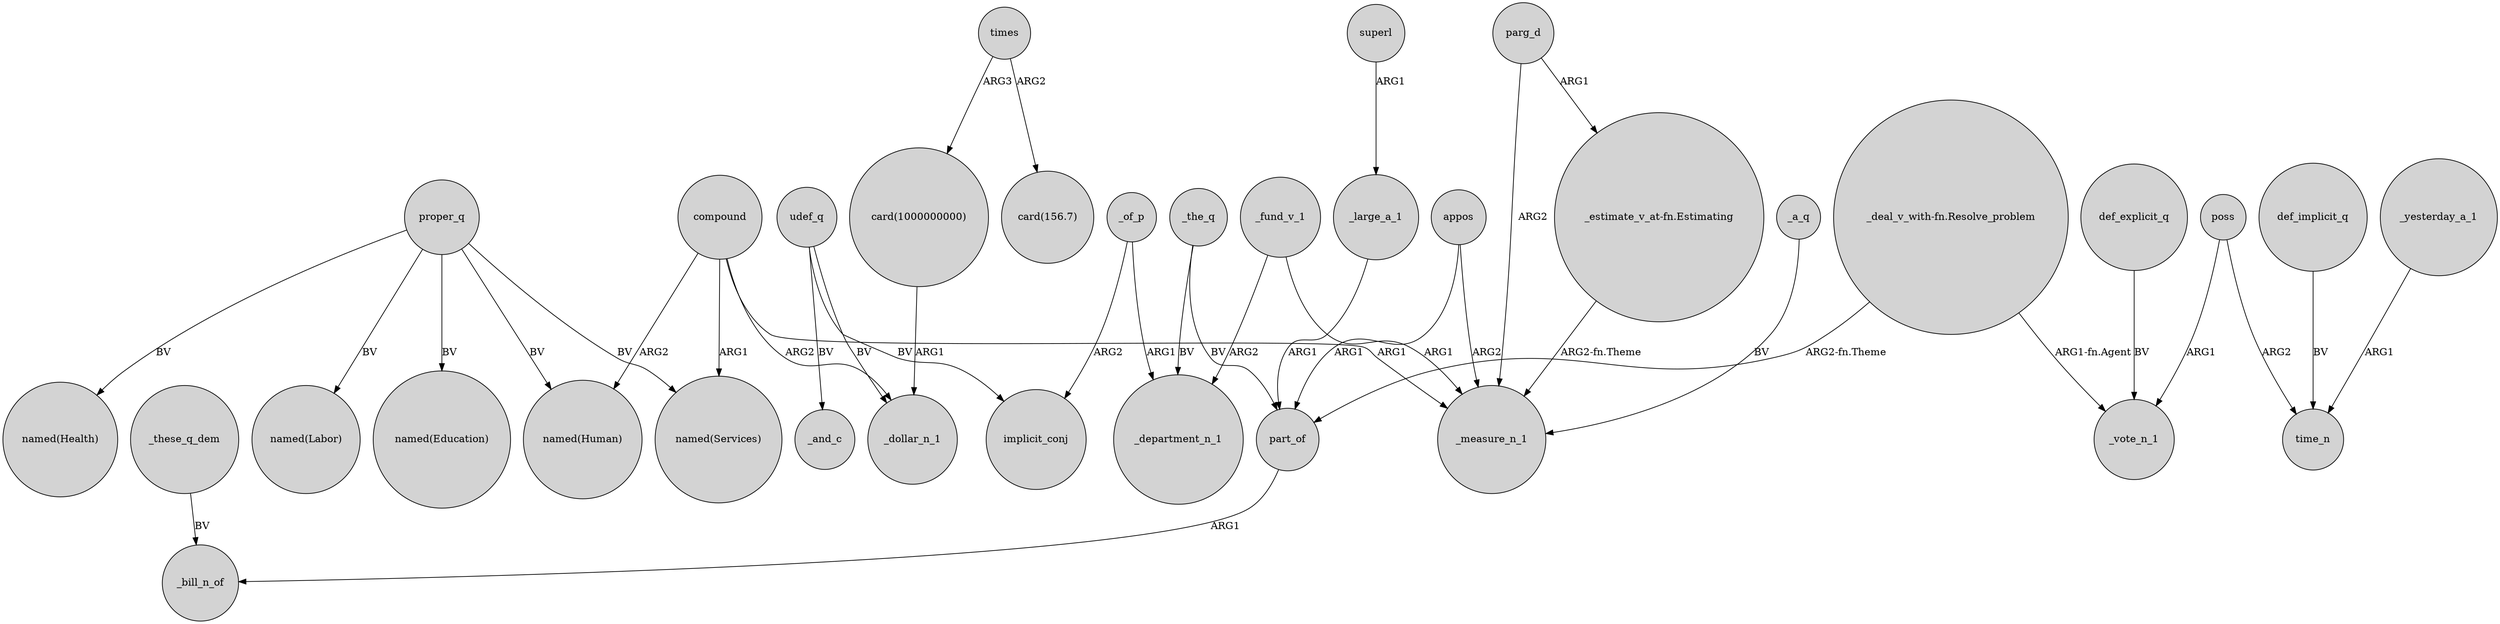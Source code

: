 digraph {
	node [shape=circle style=filled]
	superl -> _large_a_1 [label=ARG1]
	compound -> "named(Human)" [label=ARG2]
	times -> "card(156.7)" [label=ARG2]
	_yesterday_a_1 -> time_n [label=ARG1]
	"_estimate_v_at-fn.Estimating" -> _measure_n_1 [label="ARG2-fn.Theme"]
	_fund_v_1 -> _measure_n_1 [label=ARG1]
	_of_p -> _department_n_1 [label=ARG1]
	compound -> "named(Services)" [label=ARG1]
	poss -> _vote_n_1 [label=ARG1]
	poss -> time_n [label=ARG2]
	proper_q -> "named(Education)" [label=BV]
	proper_q -> "named(Health)" [label=BV]
	proper_q -> "named(Services)" [label=BV]
	_fund_v_1 -> _department_n_1 [label=ARG2]
	appos -> part_of [label=ARG1]
	udef_q -> implicit_conj [label=BV]
	proper_q -> "named(Human)" [label=BV]
	"_deal_v_with-fn.Resolve_problem" -> _vote_n_1 [label="ARG1-fn.Agent"]
	_the_q -> _department_n_1 [label=BV]
	times -> "card(1000000000)" [label=ARG3]
	compound -> _measure_n_1 [label=ARG1]
	_a_q -> _measure_n_1 [label=BV]
	"_deal_v_with-fn.Resolve_problem" -> part_of [label="ARG2-fn.Theme"]
	_the_q -> part_of [label=BV]
	def_explicit_q -> _vote_n_1 [label=BV]
	parg_d -> "_estimate_v_at-fn.Estimating" [label=ARG1]
	_of_p -> implicit_conj [label=ARG2]
	appos -> _measure_n_1 [label=ARG2]
	parg_d -> _measure_n_1 [label=ARG2]
	"card(1000000000)" -> _dollar_n_1 [label=ARG1]
	compound -> _dollar_n_1 [label=ARG2]
	_these_q_dem -> _bill_n_of [label=BV]
	_large_a_1 -> part_of [label=ARG1]
	proper_q -> "named(Labor)" [label=BV]
	udef_q -> _and_c [label=BV]
	part_of -> _bill_n_of [label=ARG1]
	udef_q -> _dollar_n_1 [label=BV]
	def_implicit_q -> time_n [label=BV]
}
